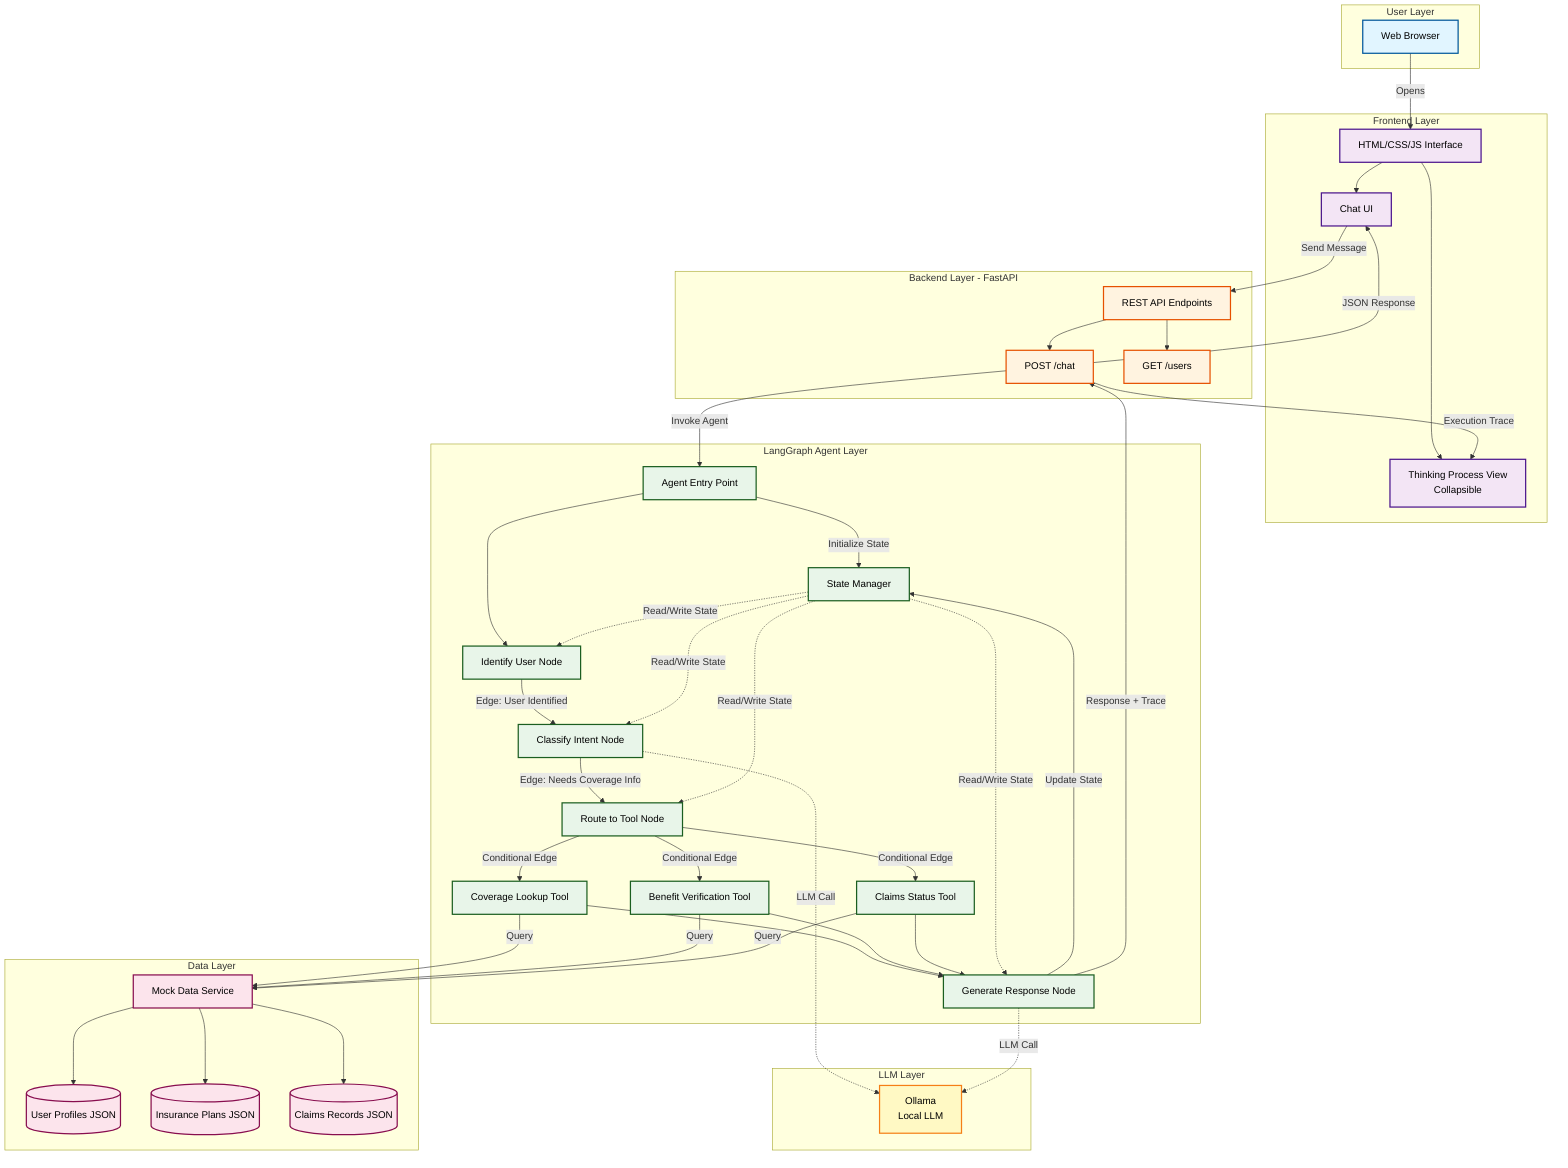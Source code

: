 graph TB
    subgraph "User Layer"
        A[Web Browser]
    end

    subgraph "Frontend Layer"
        B[HTML/CSS/JS Interface]
        B1[Chat UI]
        B2[Thinking Process View<br/>Collapsible]
    end

    subgraph "Backend Layer - FastAPI"
        C[REST API Endpoints]
        C1["POST /chat"]
        C2["GET /users"]
    end

    subgraph "LangGraph Agent Layer"
        D[Agent Entry Point]
        E[Identify User Node]
        F[Classify Intent Node]
        G[Route to Tool Node]
        H[Coverage Lookup Tool]
        I[Benefit Verification Tool]
        J[Claims Status Tool]
        K[Generate Response Node]
        L[State Manager]
    end

    subgraph "Data Layer"
        M[Mock Data Service]
        M1[(User Profiles JSON)]
        M2[(Insurance Plans JSON)]
        M3[(Claims Records JSON)]
    end

    subgraph "LLM Layer"
        N[Ollama<br/>Local LLM]
    end

    %% User interactions
    A -->|Opens| B
    B --> B1
    B --> B2
    B1 -->|Send Message| C

    %% API routing
    C --> C1
    C --> C2
    C1 -->|Invoke Agent| D

    %% LangGraph execution flow
    D -->|Initialize State| L
    D --> E
    E -->|Edge: User Identified| F
    F -->|Edge: Needs Coverage Info| G
    G -->|Conditional Edge| H
    G -->|Conditional Edge| I
    G -->|Conditional Edge| J
    H --> K
    I --> K
    J --> K
    K -->|Update State| L

    %% State and data access
    L -.->|Read/Write State| E
    L -.->|Read/Write State| F
    L -.->|Read/Write State| G
    L -.->|Read/Write State| K

    %% Tools accessing data
    H -->|Query| M
    I -->|Query| M
    J -->|Query| M
    M --> M1
    M --> M2
    M --> M3

    %% LLM calls
    F -.->|LLM Call| N
    K -.->|LLM Call| N

    %% Response flow back
    K -->|Response + Trace| C1
    C1 -->|JSON Response| B1
    C1 -->|Execution Trace| B2

    %% Styling
    classDef userLayer fill:#e1f5ff,stroke:#01579b,stroke-width:2px,color:#000
    classDef frontendLayer fill:#f3e5f5,stroke:#4a148c,stroke-width:2px,color:#000
    classDef backendLayer fill:#fff3e0,stroke:#e65100,stroke-width:2px,color:#000
    classDef agentLayer fill:#e8f5e9,stroke:#1b5e20,stroke-width:2px,color:#000
    classDef dataLayer fill:#fce4ec,stroke:#880e4f,stroke-width:2px,color:#000
    classDef llmLayer fill:#fff9c4,stroke:#f57f17,stroke-width:2px,color:#000

    class A userLayer
    class B,B1,B2 frontendLayer
    class C,C1,C2 backendLayer
    class D,E,F,G,H,I,J,K,L agentLayer
    class M,M1,M2,M3 dataLayer
    class N llmLayer